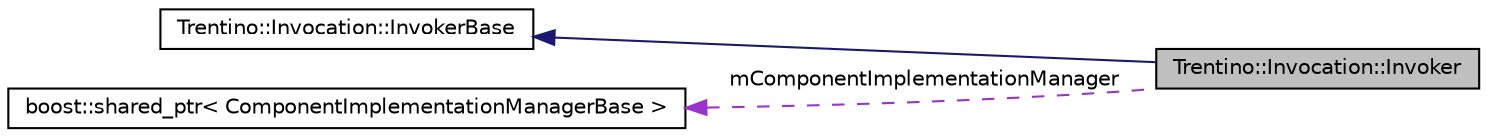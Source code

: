 digraph G
{
  edge [fontname="Helvetica",fontsize="10",labelfontname="Helvetica",labelfontsize="10"];
  node [fontname="Helvetica",fontsize="10",shape=record];
  rankdir="LR";
  Node1 [label="Trentino::Invocation::Invoker",height=0.2,width=0.4,color="black", fillcolor="grey75", style="filled" fontcolor="black"];
  Node2 -> Node1 [dir="back",color="midnightblue",fontsize="10",style="solid",fontname="Helvetica"];
  Node2 [label="Trentino::Invocation::InvokerBase",height=0.2,width=0.4,color="black", fillcolor="white", style="filled",URL="$class_trentino_1_1_invocation_1_1_invoker_base.html",tooltip="Baseclass to invoke a method with specified invocationData and invocationContext."];
  Node3 -> Node1 [dir="back",color="darkorchid3",fontsize="10",style="dashed",label=" mComponentImplementationManager" ,fontname="Helvetica"];
  Node3 [label="boost::shared_ptr\< ComponentImplementationManagerBase \>",height=0.2,width=0.4,color="black", fillcolor="white", style="filled",URL="$classboost_1_1shared__ptr.html"];
}

